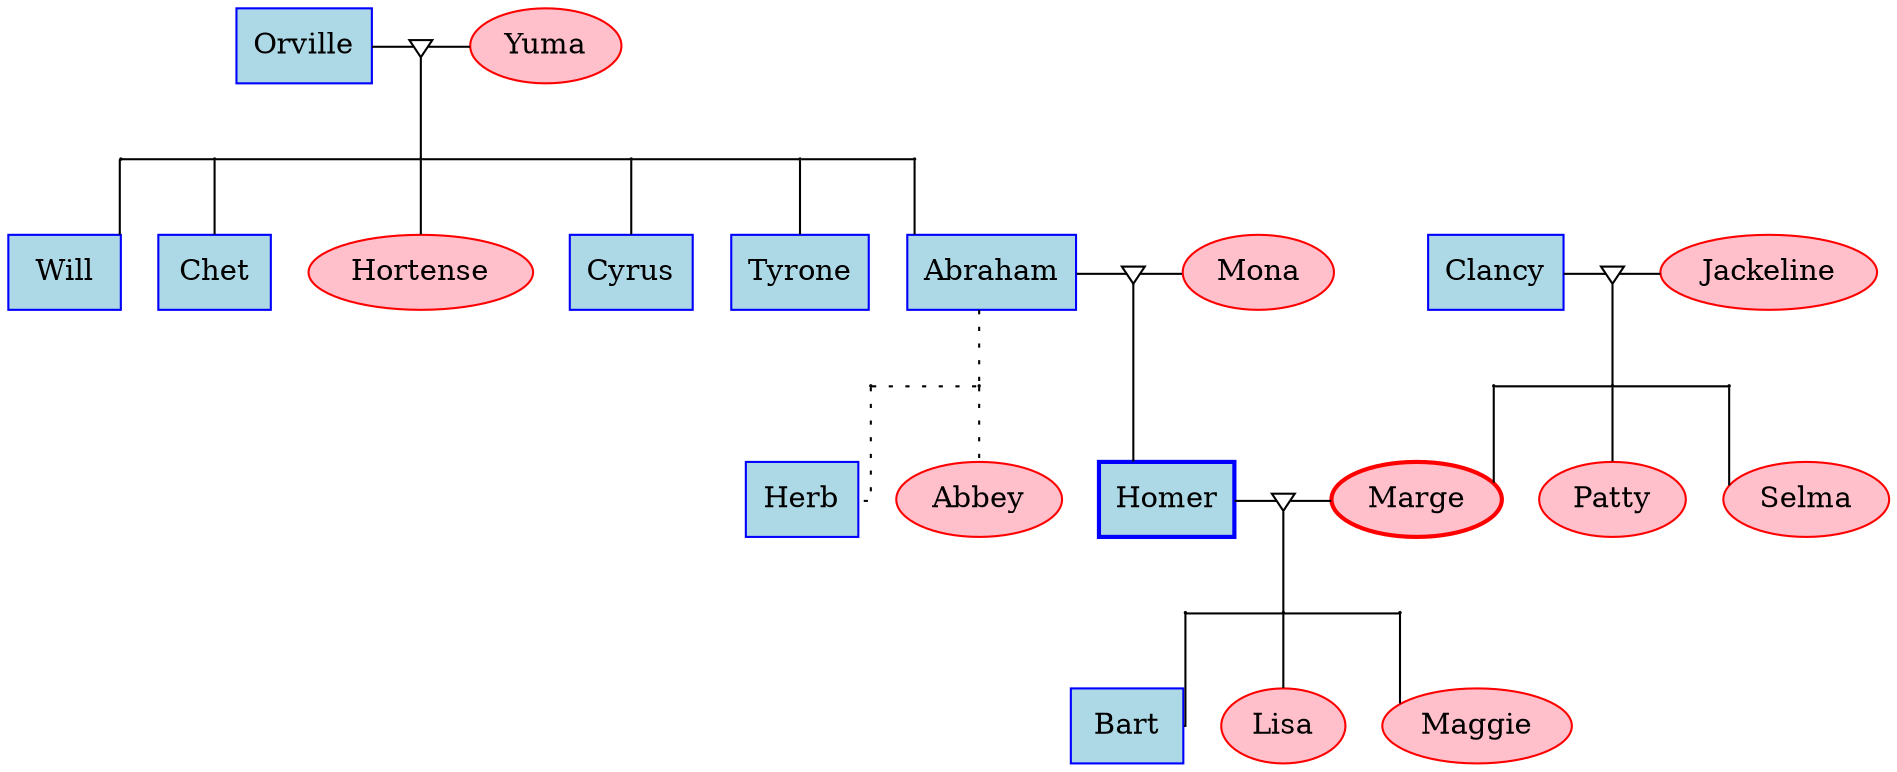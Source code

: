 digraph G {
  edge [dir = none];
  node [shape = box];
  graph [splines = ortho];

  "Will"      [shape=box, regular=0, color="blue", style="filled" fillcolor="lightblue"] ;
  "Chet"      [shape=box, regular=0, color="blue", style="filled" fillcolor="lightblue"] ;
  "Cyrus"     [shape=box, regular=0, color="blue", style="filled" fillcolor="lightblue"] ;
  "Tyrone"    [shape=box, regular=0, color="blue", style="filled" fillcolor="lightblue"] ;
  "Hortense"  [shape=oval, regular=0, color="red", style="filled" fillcolor="pink"] ;
  "Orville"   [shape=box, regular=0, color="blue", style="filled" fillcolor="lightblue"] ;
  "Yuma"      [shape=oval, regular=0, color="red", style="filled" fillcolor="pink"] ;
  "Herb"      [shape=box, regular=0, color="blue", style="filled" fillcolor="lightblue"] ;
  "Abbey"     [shape=oval, regular=0, color="red", style="filled" fillcolor="pink"] ;
  "Homer"     [shape=box, regular=0, color="blue", style="bold, filled" fillcolor="lightblue"] ;
  "Marge"     [shape=oval, regular=0, color="red", style="bold, filled" fillcolor="pink"] ;
  "Patty"     [shape=oval, regular=0, color="red", style="filled" fillcolor="pink"] ;
  "Selma"     [shape=oval, regular=0, color="red", style="filled" fillcolor="pink"] ;
  "Abraham"   [shape=box, regular=0, color="blue", style="filled" fillcolor="lightblue"] ;
  "Mona"      [shape=oval, regular=0, color="red", style="filled" fillcolor="pink"] ;
  "Clancy"    [shape=box, regular=0, color="blue", style="filled" fillcolor="lightblue"] ;
  "Jackeline" [shape=oval, regular=0, color="red", style="filled" fillcolor="pink"] ;
  "Bart"      [shape=box, regular=0, color="blue", style="filled" fillcolor="lightblue"] ;
  "Lisa"      [shape=oval, regular=0, color="red", style="filled" fillcolor="pink"] ;
  "Maggie"    [shape=oval, regular=0, color="red", style="filled" fillcolor="pink"] ;

  subgraph G0{
    m0 [shape=invtriangle,label="",height=0.15,width=0.15];
    a1, a2, a3, a4, a5, a6 [shape=point,label="",height=0.01,width=0.01];
    
    {rank=same; Orville -> m0 -> Yuma};
    {rank=same; Chet; Cyrus; Tyrone; Will; Hortense; Abraham};
    {rank=same; a1 -> a2 -> a3 -> a4 -> a5 -> a6};
    m0 -> a3
    a1 -> Will
    a2 -> Chet
    a3 -> Hortense
    a4 -> Cyrus
    a5 -> Tyrone
    a6 -> Abraham
    
  }

  subgraph G1{
    m1 [shape=invtriangle,label="",height=0.15,width=0.15];
    b1, b2 [shape=point,label="",height=0.01,width=0.01];
    b2 [shape=point,label="",height=0.01,width=0.01];
    
    {rank=same; Abraham -> m1 -> Mona};
    {rank=same; b1 ; b2};
    {rank=same; Herb; Abbey; Homer};
    m1 -> Homer
    b1 -> b2 [style=dotted]
    Abraham -> b2 [style=dotted]
    b1 -> Herb [style=dotted]
    b2 -> Abbey [style=dotted]
  }

  subgraph G2{
    p1 [shape=invtriangle,label="",height=0.15,width=0.15];
    q1 [shape=point,label="",height=0.01,width=0.01];
    q2 [shape=point,label="",height=0.01,width=0.01];
    q3 [shape=point,label="",height=0.01,width=0.01];
    {rank=same; Homer -> p1 -> Marge};
    {rank=same; q1 -> q2 -> q3};
    {rank=same; Bart; Lisa; Maggie};
    p1 -> q2;
    q1 -> Bart;
    q2 -> Lisa;
    q3 -> Maggie;
  }

  subgraph G3{
    x1 [shape=invtriangle,label="",height=0.15,width=0.15];
    y1 [shape=point,label="",height=0.01,width=0.01];
    y2 [shape=point,label="",height=0.01,width=0.01];
    y3 [shape=point,label="",height=0.01,width=0.01];
    {rank=same; Clancy -> x1 -> Jackeline};
    {rank=same; y1 -> y2 -> y3};
    {rank=same; Patty; Selma; Marge};
    x1 -> y2;
    y1 -> Marge;
    y2 -> Patty;
    y3 -> Selma;
  }






















  // =============================================================================

  
  
  
  
  // a1 [shape=diamond,label="",height=0.25,width=0.25];
  // b1 [shape=circle,label="",height=0.01,width=0.01];
  // b2 [shape=circle,label="",height=0.01,width=0.01];
  // b3 [shape=circle,label="",height=0.01,width=0.01];
  // {rank=same; Abraham -> a1 -> Mona};
  // {rank=same; b1 -> b2 -> b3};
  // {rank=same; Herb; Homer};
  // a1 -> b2
  // b1 -> Herb
  // b3 -> Homer

  // p1 [shape=diamond,label="",height=0.25,width=0.25];
  // q1 [shape=circle,label="",height=0.01,width=0.01];
  // q2 [shape=circle,label="",height=0.01,width=0.01];
  // q3 [shape=circle,label="",height=0.01,width=0.01];
  // {rank=same; Homer -> p1 -> Marge};
  // {rank=same; q1 -> q2 -> q3};
  // {rank=same; Bart; Lisa; Maggie};
  // p1 -> q2;
  // q1 -> Bart;
  // q2 -> Lisa;
  // q3 -> Maggie;

  // x1 [shape=diamond,label="",height=0.25,width=0.25];
  // y1 [shape=circle,label="",height=0.01,width=0.01];
  // y2 [shape=circle,label="",height=0.01,width=0.01];
  // y3 [shape=circle,label="",height=0.01,width=0.01];
  // {rank=same; Clancy -> x1 -> Jackeline};
  // {rank=same; y1 -> y2 -> y3};
  // {rank=same; Patty; Selma; Marge};
  // x1 -> y2;
  // y1 -> Marge;
  // y2 -> Patty;
  // y3 -> Selma;
}
